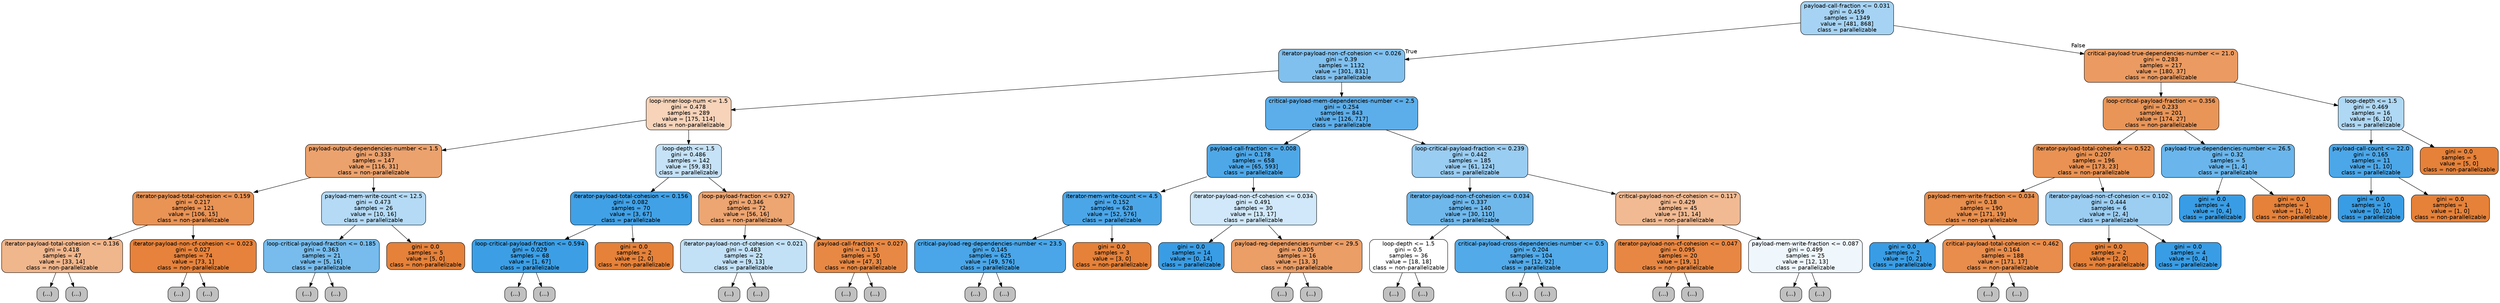 digraph Tree {
node [shape=box, style="filled, rounded", color="black", fontname=helvetica] ;
edge [fontname=helvetica] ;
0 [label="payload-call-fraction <= 0.031\ngini = 0.459\nsamples = 1349\nvalue = [481, 868]\nclass = parallelizable", fillcolor="#399de572"] ;
1 [label="iterator-payload-non-cf-cohesion <= 0.026\ngini = 0.39\nsamples = 1132\nvalue = [301, 831]\nclass = parallelizable", fillcolor="#399de5a3"] ;
0 -> 1 [labeldistance=2.5, labelangle=45, headlabel="True"] ;
2 [label="loop-inner-loop-num <= 1.5\ngini = 0.478\nsamples = 289\nvalue = [175, 114]\nclass = non-parallelizable", fillcolor="#e5813959"] ;
1 -> 2 ;
3 [label="payload-output-dependencies-number <= 1.5\ngini = 0.333\nsamples = 147\nvalue = [116, 31]\nclass = non-parallelizable", fillcolor="#e58139bb"] ;
2 -> 3 ;
4 [label="iterator-payload-total-cohesion <= 0.159\ngini = 0.217\nsamples = 121\nvalue = [106, 15]\nclass = non-parallelizable", fillcolor="#e58139db"] ;
3 -> 4 ;
5 [label="iterator-payload-total-cohesion <= 0.136\ngini = 0.418\nsamples = 47\nvalue = [33, 14]\nclass = non-parallelizable", fillcolor="#e5813993"] ;
4 -> 5 ;
6 [label="(...)", fillcolor="#C0C0C0"] ;
5 -> 6 ;
17 [label="(...)", fillcolor="#C0C0C0"] ;
5 -> 17 ;
20 [label="iterator-payload-non-cf-cohesion <= 0.023\ngini = 0.027\nsamples = 74\nvalue = [73, 1]\nclass = non-parallelizable", fillcolor="#e58139fc"] ;
4 -> 20 ;
21 [label="(...)", fillcolor="#C0C0C0"] ;
20 -> 21 ;
22 [label="(...)", fillcolor="#C0C0C0"] ;
20 -> 22 ;
25 [label="payload-mem-write-count <= 12.5\ngini = 0.473\nsamples = 26\nvalue = [10, 16]\nclass = parallelizable", fillcolor="#399de560"] ;
3 -> 25 ;
26 [label="loop-critical-payload-fraction <= 0.185\ngini = 0.363\nsamples = 21\nvalue = [5, 16]\nclass = parallelizable", fillcolor="#399de5af"] ;
25 -> 26 ;
27 [label="(...)", fillcolor="#C0C0C0"] ;
26 -> 27 ;
28 [label="(...)", fillcolor="#C0C0C0"] ;
26 -> 28 ;
33 [label="gini = 0.0\nsamples = 5\nvalue = [5, 0]\nclass = non-parallelizable", fillcolor="#e58139ff"] ;
25 -> 33 ;
34 [label="loop-depth <= 1.5\ngini = 0.486\nsamples = 142\nvalue = [59, 83]\nclass = parallelizable", fillcolor="#399de54a"] ;
2 -> 34 ;
35 [label="iterator-payload-total-cohesion <= 0.156\ngini = 0.082\nsamples = 70\nvalue = [3, 67]\nclass = parallelizable", fillcolor="#399de5f4"] ;
34 -> 35 ;
36 [label="loop-critical-payload-fraction <= 0.594\ngini = 0.029\nsamples = 68\nvalue = [1, 67]\nclass = parallelizable", fillcolor="#399de5fb"] ;
35 -> 36 ;
37 [label="(...)", fillcolor="#C0C0C0"] ;
36 -> 37 ;
38 [label="(...)", fillcolor="#C0C0C0"] ;
36 -> 38 ;
41 [label="gini = 0.0\nsamples = 2\nvalue = [2, 0]\nclass = non-parallelizable", fillcolor="#e58139ff"] ;
35 -> 41 ;
42 [label="loop-payload-fraction <= 0.927\ngini = 0.346\nsamples = 72\nvalue = [56, 16]\nclass = non-parallelizable", fillcolor="#e58139b6"] ;
34 -> 42 ;
43 [label="iterator-payload-non-cf-cohesion <= 0.021\ngini = 0.483\nsamples = 22\nvalue = [9, 13]\nclass = parallelizable", fillcolor="#399de54e"] ;
42 -> 43 ;
44 [label="(...)", fillcolor="#C0C0C0"] ;
43 -> 44 ;
49 [label="(...)", fillcolor="#C0C0C0"] ;
43 -> 49 ;
52 [label="payload-call-fraction <= 0.027\ngini = 0.113\nsamples = 50\nvalue = [47, 3]\nclass = non-parallelizable", fillcolor="#e58139ef"] ;
42 -> 52 ;
53 [label="(...)", fillcolor="#C0C0C0"] ;
52 -> 53 ;
60 [label="(...)", fillcolor="#C0C0C0"] ;
52 -> 60 ;
61 [label="critical-payload-mem-dependencies-number <= 2.5\ngini = 0.254\nsamples = 843\nvalue = [126, 717]\nclass = parallelizable", fillcolor="#399de5d2"] ;
1 -> 61 ;
62 [label="payload-call-fraction <= 0.008\ngini = 0.178\nsamples = 658\nvalue = [65, 593]\nclass = parallelizable", fillcolor="#399de5e3"] ;
61 -> 62 ;
63 [label="iterator-mem-write-count <= 4.5\ngini = 0.152\nsamples = 628\nvalue = [52, 576]\nclass = parallelizable", fillcolor="#399de5e8"] ;
62 -> 63 ;
64 [label="critical-payload-reg-dependencies-number <= 23.5\ngini = 0.145\nsamples = 625\nvalue = [49, 576]\nclass = parallelizable", fillcolor="#399de5e9"] ;
63 -> 64 ;
65 [label="(...)", fillcolor="#C0C0C0"] ;
64 -> 65 ;
166 [label="(...)", fillcolor="#C0C0C0"] ;
64 -> 166 ;
167 [label="gini = 0.0\nsamples = 3\nvalue = [3, 0]\nclass = non-parallelizable", fillcolor="#e58139ff"] ;
63 -> 167 ;
168 [label="iterator-payload-non-cf-cohesion <= 0.034\ngini = 0.491\nsamples = 30\nvalue = [13, 17]\nclass = parallelizable", fillcolor="#399de53c"] ;
62 -> 168 ;
169 [label="gini = 0.0\nsamples = 14\nvalue = [0, 14]\nclass = parallelizable", fillcolor="#399de5ff"] ;
168 -> 169 ;
170 [label="payload-reg-dependencies-number <= 29.5\ngini = 0.305\nsamples = 16\nvalue = [13, 3]\nclass = non-parallelizable", fillcolor="#e58139c4"] ;
168 -> 170 ;
171 [label="(...)", fillcolor="#C0C0C0"] ;
170 -> 171 ;
172 [label="(...)", fillcolor="#C0C0C0"] ;
170 -> 172 ;
175 [label="loop-critical-payload-fraction <= 0.239\ngini = 0.442\nsamples = 185\nvalue = [61, 124]\nclass = parallelizable", fillcolor="#399de582"] ;
61 -> 175 ;
176 [label="iterator-payload-non-cf-cohesion <= 0.034\ngini = 0.337\nsamples = 140\nvalue = [30, 110]\nclass = parallelizable", fillcolor="#399de5b9"] ;
175 -> 176 ;
177 [label="loop-depth <= 1.5\ngini = 0.5\nsamples = 36\nvalue = [18, 18]\nclass = non-parallelizable", fillcolor="#e5813900"] ;
176 -> 177 ;
178 [label="(...)", fillcolor="#C0C0C0"] ;
177 -> 178 ;
181 [label="(...)", fillcolor="#C0C0C0"] ;
177 -> 181 ;
190 [label="critical-payload-cross-dependencies-number <= 0.5\ngini = 0.204\nsamples = 104\nvalue = [12, 92]\nclass = parallelizable", fillcolor="#399de5de"] ;
176 -> 190 ;
191 [label="(...)", fillcolor="#C0C0C0"] ;
190 -> 191 ;
206 [label="(...)", fillcolor="#C0C0C0"] ;
190 -> 206 ;
209 [label="critical-payload-non-cf-cohesion <= 0.117\ngini = 0.429\nsamples = 45\nvalue = [31, 14]\nclass = non-parallelizable", fillcolor="#e581398c"] ;
175 -> 209 ;
210 [label="iterator-payload-non-cf-cohesion <= 0.047\ngini = 0.095\nsamples = 20\nvalue = [19, 1]\nclass = non-parallelizable", fillcolor="#e58139f2"] ;
209 -> 210 ;
211 [label="(...)", fillcolor="#C0C0C0"] ;
210 -> 211 ;
212 [label="(...)", fillcolor="#C0C0C0"] ;
210 -> 212 ;
215 [label="payload-mem-write-fraction <= 0.087\ngini = 0.499\nsamples = 25\nvalue = [12, 13]\nclass = parallelizable", fillcolor="#399de514"] ;
209 -> 215 ;
216 [label="(...)", fillcolor="#C0C0C0"] ;
215 -> 216 ;
225 [label="(...)", fillcolor="#C0C0C0"] ;
215 -> 225 ;
226 [label="critical-payload-true-dependencies-number <= 21.0\ngini = 0.283\nsamples = 217\nvalue = [180, 37]\nclass = non-parallelizable", fillcolor="#e58139cb"] ;
0 -> 226 [labeldistance=2.5, labelangle=-45, headlabel="False"] ;
227 [label="loop-critical-payload-fraction <= 0.356\ngini = 0.233\nsamples = 201\nvalue = [174, 27]\nclass = non-parallelizable", fillcolor="#e58139d7"] ;
226 -> 227 ;
228 [label="iterator-payload-total-cohesion <= 0.522\ngini = 0.207\nsamples = 196\nvalue = [173, 23]\nclass = non-parallelizable", fillcolor="#e58139dd"] ;
227 -> 228 ;
229 [label="payload-mem-write-fraction <= 0.034\ngini = 0.18\nsamples = 190\nvalue = [171, 19]\nclass = non-parallelizable", fillcolor="#e58139e3"] ;
228 -> 229 ;
230 [label="gini = 0.0\nsamples = 2\nvalue = [0, 2]\nclass = parallelizable", fillcolor="#399de5ff"] ;
229 -> 230 ;
231 [label="critical-payload-total-cohesion <= 0.462\ngini = 0.164\nsamples = 188\nvalue = [171, 17]\nclass = non-parallelizable", fillcolor="#e58139e6"] ;
229 -> 231 ;
232 [label="(...)", fillcolor="#C0C0C0"] ;
231 -> 232 ;
259 [label="(...)", fillcolor="#C0C0C0"] ;
231 -> 259 ;
262 [label="iterator-payload-non-cf-cohesion <= 0.102\ngini = 0.444\nsamples = 6\nvalue = [2, 4]\nclass = parallelizable", fillcolor="#399de57f"] ;
228 -> 262 ;
263 [label="gini = 0.0\nsamples = 2\nvalue = [2, 0]\nclass = non-parallelizable", fillcolor="#e58139ff"] ;
262 -> 263 ;
264 [label="gini = 0.0\nsamples = 4\nvalue = [0, 4]\nclass = parallelizable", fillcolor="#399de5ff"] ;
262 -> 264 ;
265 [label="payload-true-dependencies-number <= 26.5\ngini = 0.32\nsamples = 5\nvalue = [1, 4]\nclass = parallelizable", fillcolor="#399de5bf"] ;
227 -> 265 ;
266 [label="gini = 0.0\nsamples = 4\nvalue = [0, 4]\nclass = parallelizable", fillcolor="#399de5ff"] ;
265 -> 266 ;
267 [label="gini = 0.0\nsamples = 1\nvalue = [1, 0]\nclass = non-parallelizable", fillcolor="#e58139ff"] ;
265 -> 267 ;
268 [label="loop-depth <= 1.5\ngini = 0.469\nsamples = 16\nvalue = [6, 10]\nclass = parallelizable", fillcolor="#399de566"] ;
226 -> 268 ;
269 [label="payload-call-count <= 22.0\ngini = 0.165\nsamples = 11\nvalue = [1, 10]\nclass = parallelizable", fillcolor="#399de5e6"] ;
268 -> 269 ;
270 [label="gini = 0.0\nsamples = 10\nvalue = [0, 10]\nclass = parallelizable", fillcolor="#399de5ff"] ;
269 -> 270 ;
271 [label="gini = 0.0\nsamples = 1\nvalue = [1, 0]\nclass = non-parallelizable", fillcolor="#e58139ff"] ;
269 -> 271 ;
272 [label="gini = 0.0\nsamples = 5\nvalue = [5, 0]\nclass = non-parallelizable", fillcolor="#e58139ff"] ;
268 -> 272 ;
}